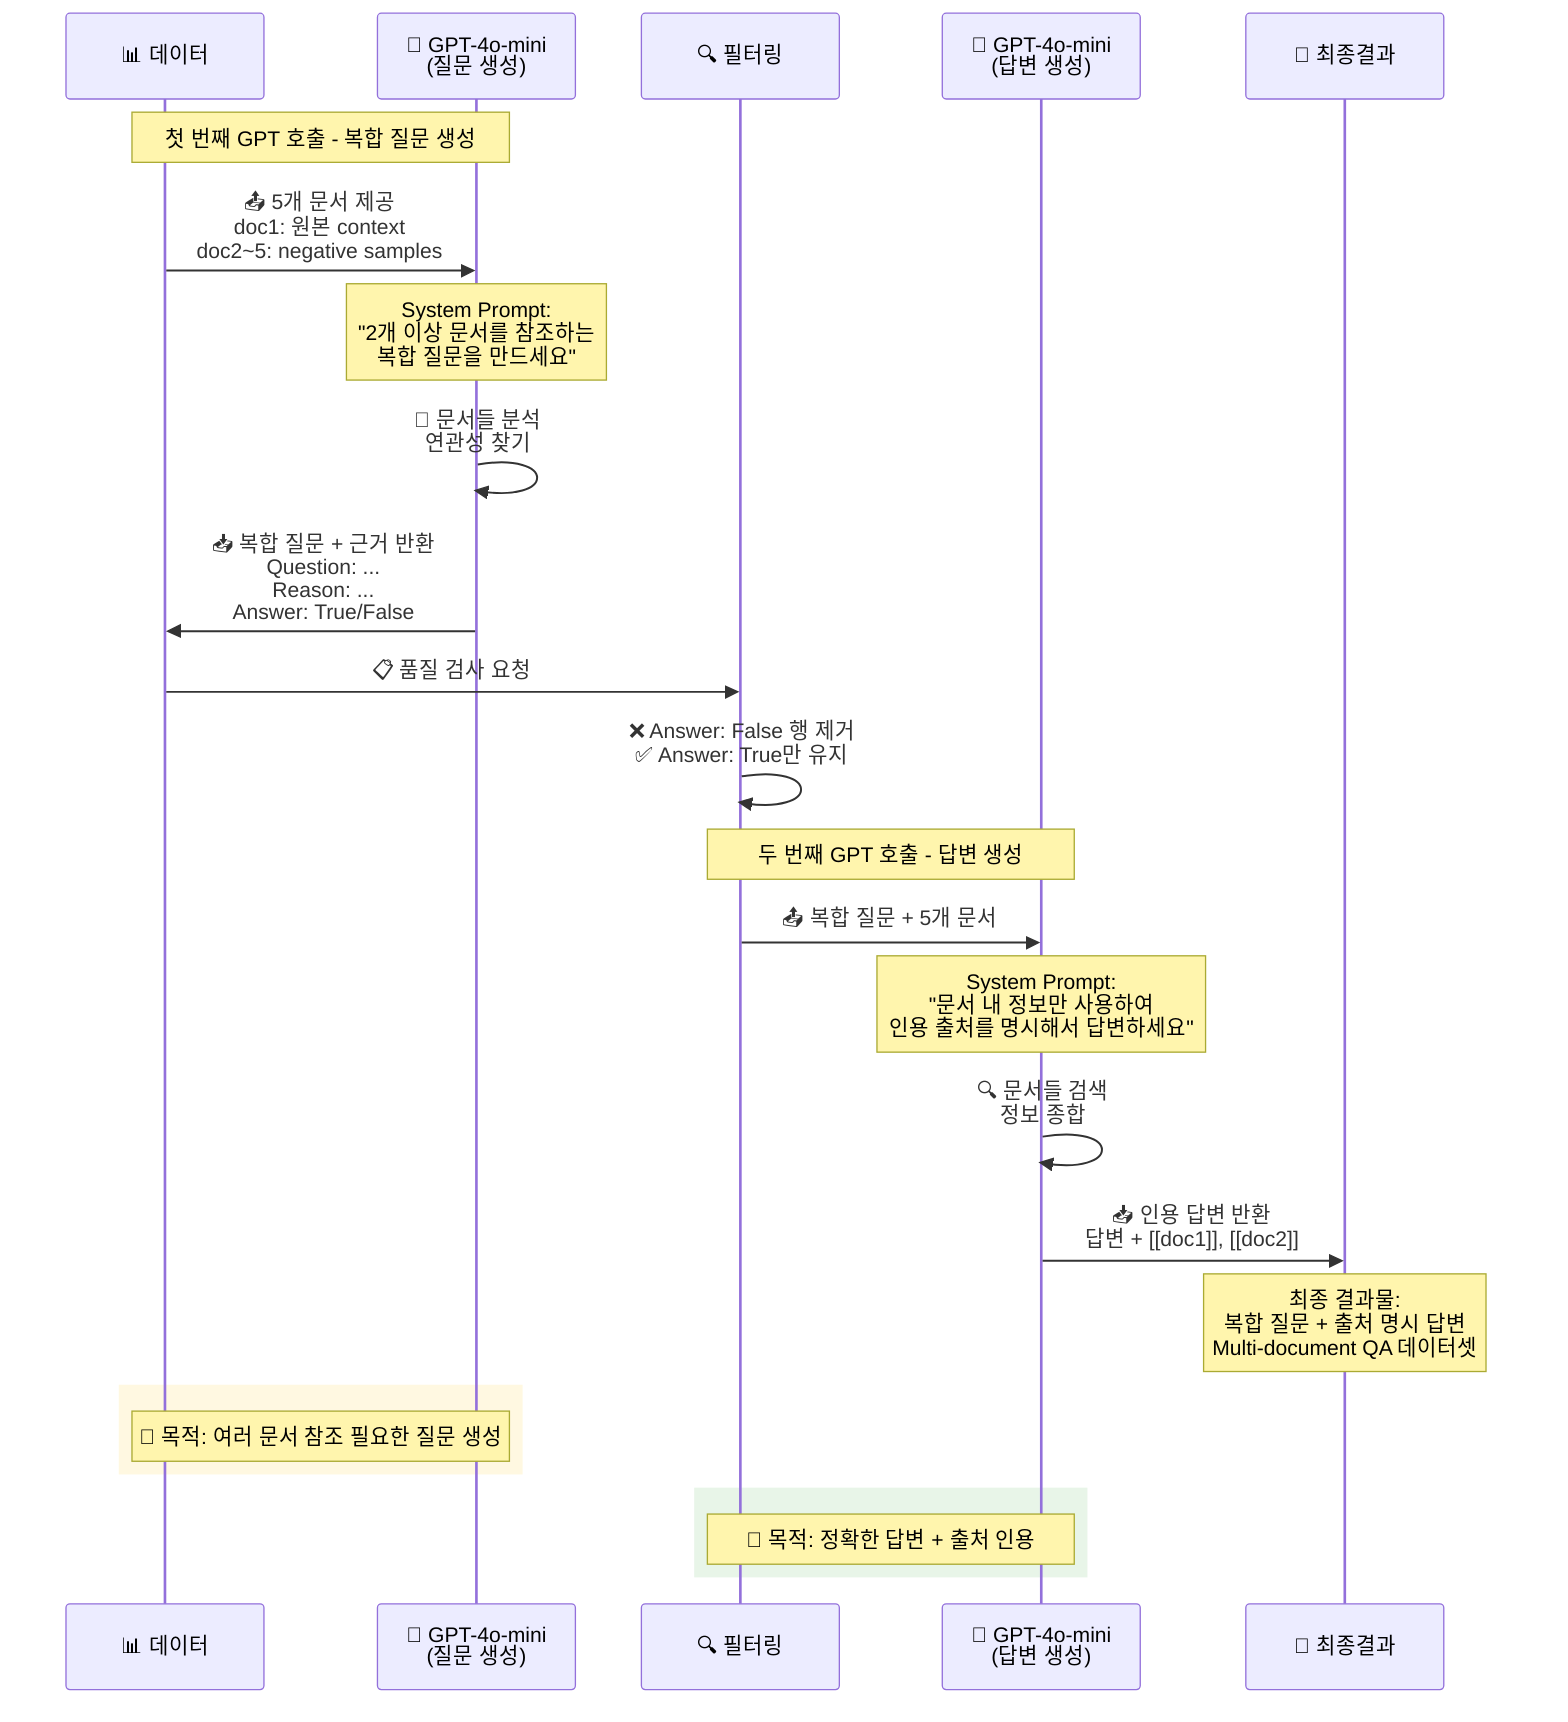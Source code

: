 sequenceDiagram
    participant Data as 📊 데이터
    participant GPT1 as 🤖 GPT-4o-mini<br/>(질문 생성)
    participant Filter as 🔍 필터링
    participant GPT2 as 🤖 GPT-4o-mini<br/>(답변 생성)
    participant Result as 🎯 최종결과

    Note over Data, GPT1: 첫 번째 GPT 호출 - 복합 질문 생성
    Data->>GPT1: 📤 5개 문서 제공<br/>doc1: 원본 context<br/>doc2~5: negative samples
    
    Note over GPT1: System Prompt:<br/>"2개 이상 문서를 참조하는<br/>복합 질문을 만드세요"
    
    GPT1->>GPT1: 🧠 문서들 분석<br/>연관성 찾기
    GPT1->>Data: 📥 복합 질문 + 근거 반환<br/>Question: ...<br/>Reason: ...<br/>Answer: True/False
    
    Data->>Filter: 📋 품질 검사 요청
    Filter->>Filter: ❌ Answer: False 행 제거<br/>✅ Answer: True만 유지
    
    Note over Filter, GPT2: 두 번째 GPT 호출 - 답변 생성
    Filter->>GPT2: 📤 복합 질문 + 5개 문서
    
    Note over GPT2: System Prompt:<br/>"문서 내 정보만 사용하여<br/>인용 출처를 명시해서 답변하세요"
    
    GPT2->>GPT2: 🔍 문서들 검색<br/>정보 종합
    GPT2->>Result: 📥 인용 답변 반환<br/>답변 + [[doc1]], [[doc2]]
    
    Note over Result: 최종 결과물:<br/>복합 질문 + 출처 명시 답변<br/>Multi-document QA 데이터셋
    
    rect rgb(255, 248, 225)
        Note over Data, GPT1: 🎯 목적: 여러 문서 참조 필요한 질문 생성
    end
    
    rect rgb(232, 245, 232)
        Note over Filter, GPT2: 🎯 목적: 정확한 답변 + 출처 인용
    end
